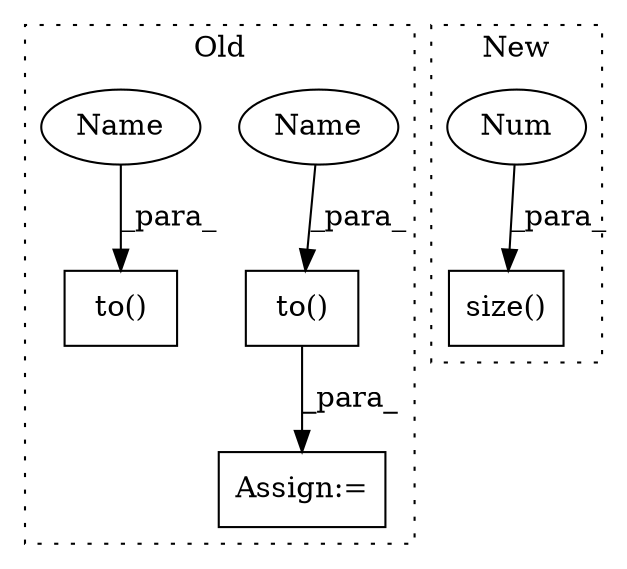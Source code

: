 digraph G {
subgraph cluster0 {
1 [label="to()" a="75" s="1504,1543" l="38,1" shape="box"];
3 [label="Assign:=" a="68" s="1501" l="3" shape="box"];
5 [label="to()" a="75" s="1660,1697" l="36,1" shape="box"];
6 [label="Name" a="87" s="1542" l="1" shape="ellipse"];
7 [label="Name" a="87" s="1696" l="1" shape="ellipse"];
label = "Old";
style="dotted";
}
subgraph cluster1 {
2 [label="size()" a="75" s="1728,1736" l="7,1" shape="box"];
4 [label="Num" a="76" s="1735" l="1" shape="ellipse"];
label = "New";
style="dotted";
}
1 -> 3 [label="_para_"];
4 -> 2 [label="_para_"];
6 -> 1 [label="_para_"];
7 -> 5 [label="_para_"];
}